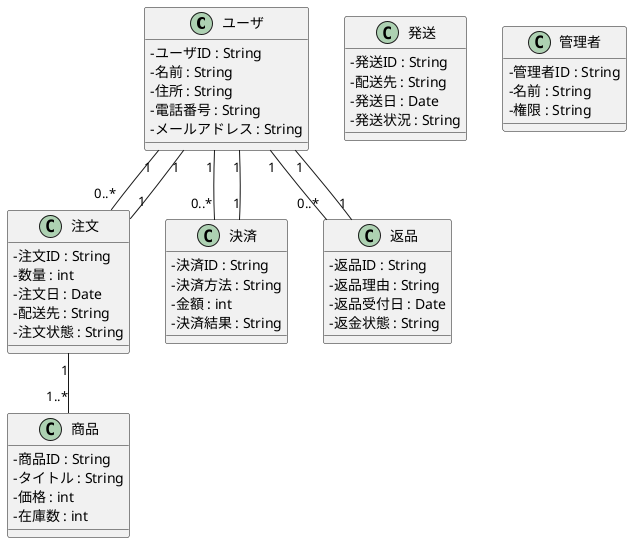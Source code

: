 @startuml BBショップクラス図
skinparam classAttributeIconSize 0

class ユーザ {
  - ユーザID : String
  - 名前 : String
  - 住所 : String
  - 電話番号 : String
  - メールアドレス : String
}
 
class 商品 {
  - 商品ID : String
  - タイトル : String
  - 価格 : int
  - 在庫数 : int
}
 
class 注文 {
  - 注文ID : String
  - 数量 : int
  - 注文日 : Date
  - 配送先 : String
  - 注文状態 : String
}
 
class 決済 {
  - 決済ID : String
  - 決済方法 : String
  - 金額 : int
  - 決済結果 : String
}
 
class 発送 {
  - 発送ID : String
  - 配送先 : String
  - 発送日 : Date
  - 発送状況 : String
}
 
class 返品 {
  - 返品ID : String
  - 返品理由 : String
  - 返品受付日 : Date
  - 返金状態 : String
}
 
class 管理者 {
  - 管理者ID : String
  - 名前 : String
  - 権限 : String
}
 
' 関連
ユーザ "1" -- "0..*" 注文
ユーザ "1" -- "0..*" 決済
ユーザ "1" -- "0..*" 返品
注文 "1" -- "1..*" 商品
注文 "1" -- "1" ユーザ
決済 "1" -- "1" ユーザ
返品 "1" -- "1" ユーザ

@enduml